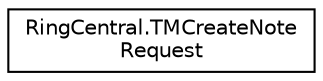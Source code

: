digraph "Graphical Class Hierarchy"
{
 // LATEX_PDF_SIZE
  edge [fontname="Helvetica",fontsize="10",labelfontname="Helvetica",labelfontsize="10"];
  node [fontname="Helvetica",fontsize="10",shape=record];
  rankdir="LR";
  Node0 [label="RingCentral.TMCreateNote\lRequest",height=0.2,width=0.4,color="black", fillcolor="white", style="filled",URL="$classRingCentral_1_1TMCreateNoteRequest.html",tooltip=" "];
}
